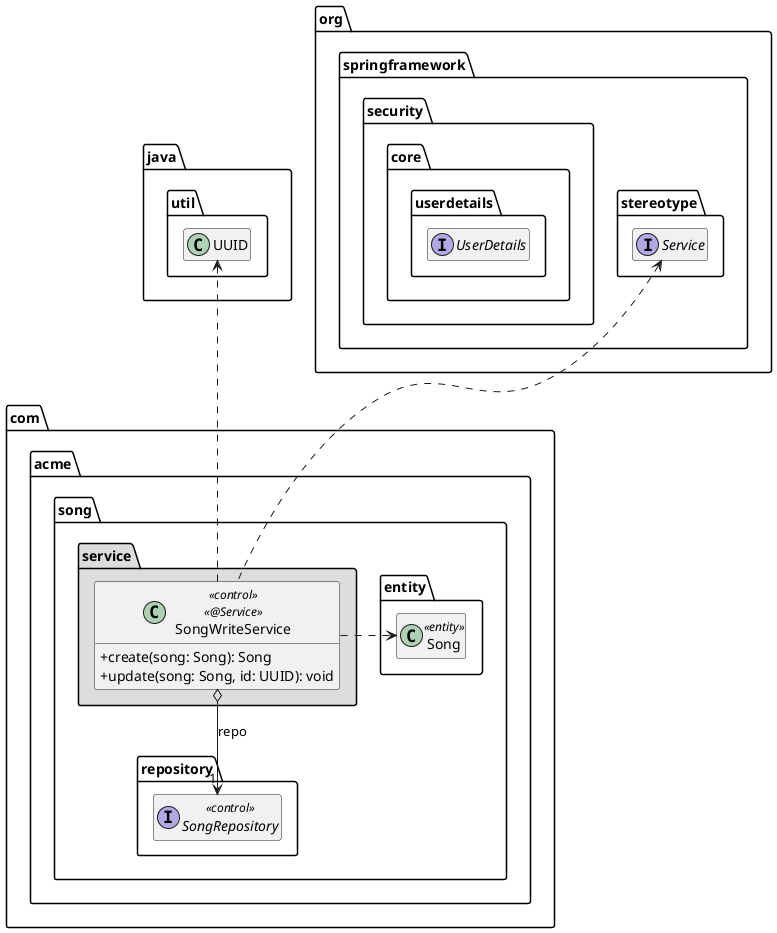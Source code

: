 @startuml SongWriteService
skinparam classAttributeIconSize 0
package java.util {
    class UUID
}

package org.springframework {
    package stereotype {
        interface Service
    }
    package security.core.userdetails {
        interface UserDetails
    }
    UUID .right[hidden].> UserDetails
}

package com.acme.song {

    package entity {
        class Song << entity >>
        Song .up[hidden].> UUID
    }

    package repository {
        interface SongRepository << control >>
    }

    package service #DDDDDD {
        class SongWriteService << control >> << @Service >> {
            + create(song: Song): Song
            + update(song: Song, id: UUID): void
        }
        SongWriteService o--> "1" SongRepository : repo
        SongWriteService .right.> Song
        SongWriteService .up.> UUID
        SongWriteService .up.> Service
    }
}
hide empty members
@enduml
